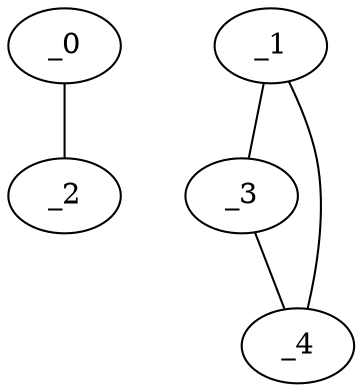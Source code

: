 graph KP1_0144 {
	_0	 [x="0.7547",
		y="3.52489"];
	_2	 [x="0.321515",
		y="1.12133"];
	_0 -- _2;
	_1	 [x="1.87937",
		y="2.86434"];
	_3	 [x="0.608861",
		y="1.14982"];
	_1 -- _3;
	_4	 [x="1.48008",
		y="0.602951"];
	_1 -- _4;
	_3 -- _4;
}
